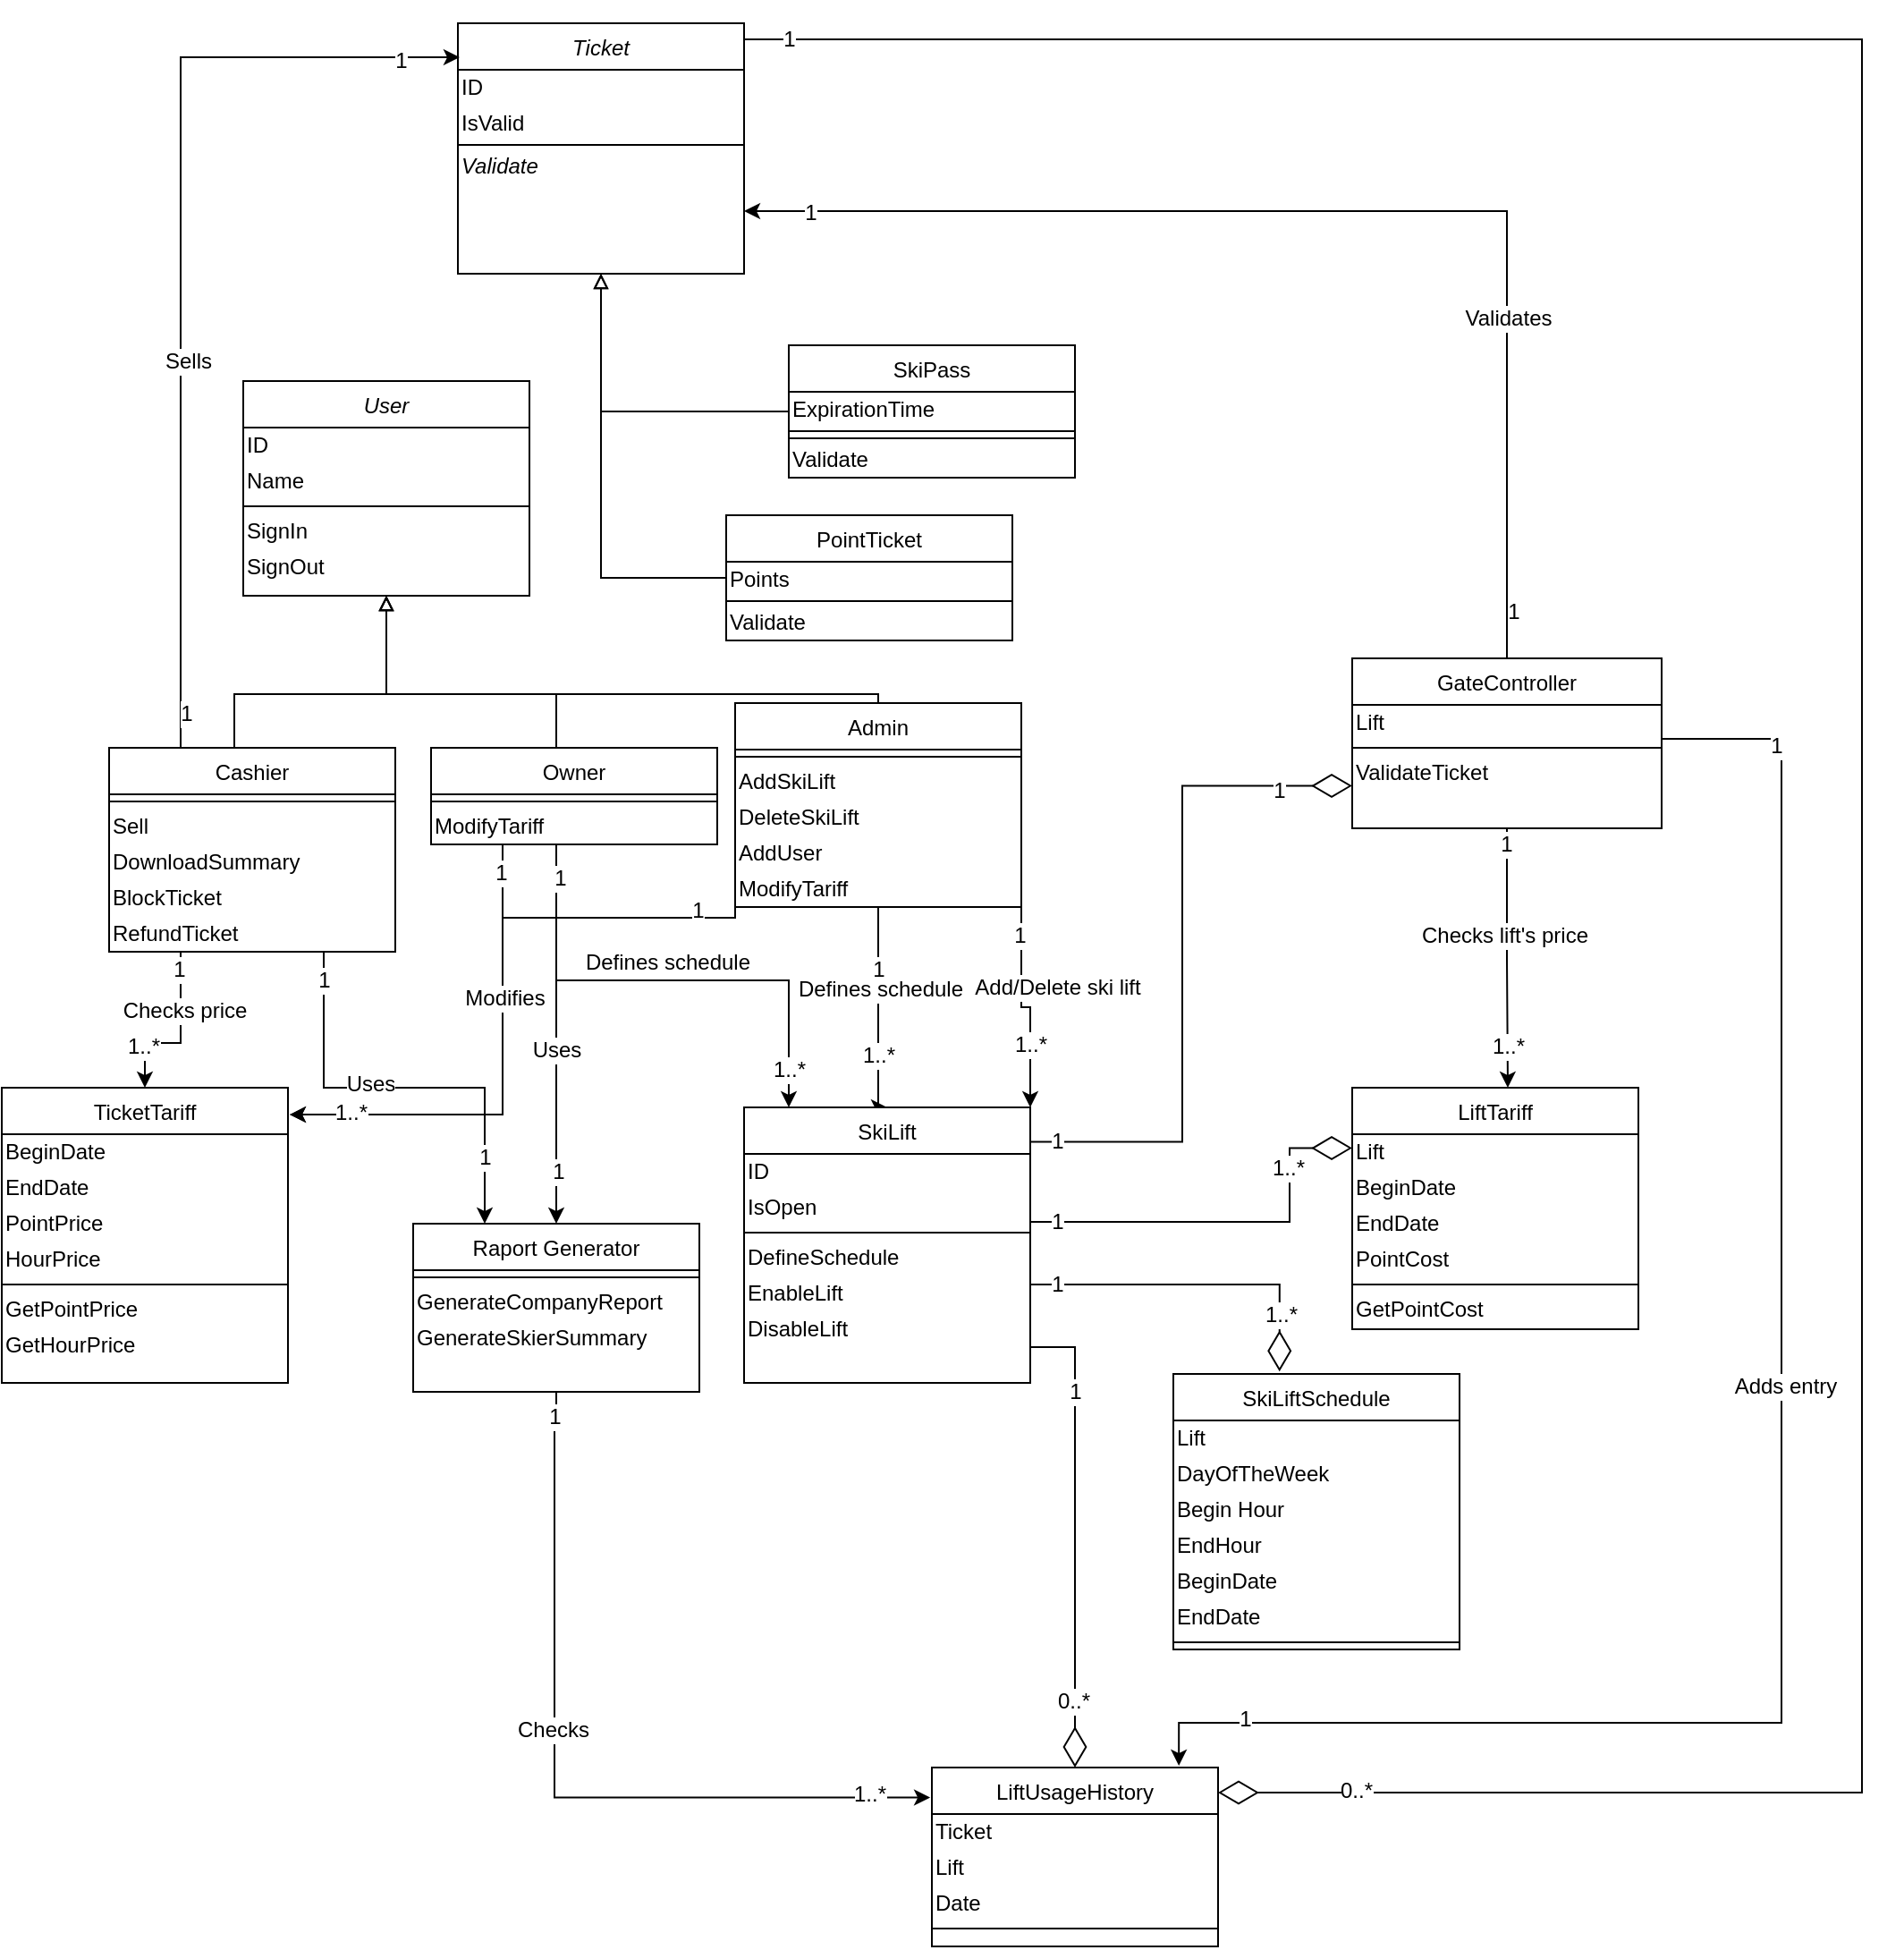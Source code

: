 <mxfile version="13.0.1" type="device"><diagram id="C5RBs43oDa-KdzZeNtuy" name="Page-1"><mxGraphModel dx="1730" dy="877" grid="1" gridSize="5" guides="1" tooltips="1" connect="1" arrows="1" fold="1" page="1" pageScale="1" pageWidth="1600" pageHeight="1200" math="0" shadow="0"><root><mxCell id="WIyWlLk6GJQsqaUBKTNV-0"/><mxCell id="WIyWlLk6GJQsqaUBKTNV-1" parent="WIyWlLk6GJQsqaUBKTNV-0"/><mxCell id="jYbBglgPCkEyPNZyDwEe-70" style="edgeStyle=orthogonalEdgeStyle;rounded=0;orthogonalLoop=1;jettySize=auto;html=1;endArrow=block;endFill=0;entryX=0.5;entryY=1;entryDx=0;entryDy=0;" parent="WIyWlLk6GJQsqaUBKTNV-1" source="jYbBglgPCkEyPNZyDwEe-11" target="jYbBglgPCkEyPNZyDwEe-9" edge="1"><mxGeometry relative="1" as="geometry"><mxPoint x="390" y="380" as="targetPoint"/><Array as="points"><mxPoint x="570" y="420"/><mxPoint x="295" y="420"/></Array></mxGeometry></mxCell><mxCell id="jYbBglgPCkEyPNZyDwEe-83" style="edgeStyle=orthogonalEdgeStyle;rounded=0;orthogonalLoop=1;jettySize=auto;html=1;exitX=0.5;exitY=1;exitDx=0;exitDy=0;endArrow=classic;endFill=1;entryX=0.5;entryY=0;entryDx=0;entryDy=0;" parent="WIyWlLk6GJQsqaUBKTNV-1" source="jYbBglgPCkEyPNZyDwEe-11" target="jYbBglgPCkEyPNZyDwEe-17" edge="1"><mxGeometry relative="1" as="geometry"><mxPoint x="570.111" y="550" as="targetPoint"/><Array as="points"><mxPoint x="570" y="570"/><mxPoint x="570" y="570"/></Array></mxGeometry></mxCell><mxCell id="jYbBglgPCkEyPNZyDwEe-90" value="Defines schedule" style="text;html=1;align=center;verticalAlign=middle;resizable=0;points=[];labelBackgroundColor=#ffffff;" parent="jYbBglgPCkEyPNZyDwEe-83" vertex="1" connectable="0"><mxGeometry x="-0.219" y="1" relative="1" as="geometry"><mxPoint as="offset"/></mxGeometry></mxCell><mxCell id="z7QwLuq35b2eJGtmOqpo-18" value="1..*" style="text;html=1;align=center;verticalAlign=middle;resizable=0;points=[];labelBackgroundColor=#ffffff;" parent="jYbBglgPCkEyPNZyDwEe-83" vertex="1" connectable="0"><mxGeometry x="0.416" relative="1" as="geometry"><mxPoint as="offset"/></mxGeometry></mxCell><mxCell id="z7QwLuq35b2eJGtmOqpo-45" value="1" style="text;html=1;align=center;verticalAlign=middle;resizable=0;points=[];labelBackgroundColor=#ffffff;" parent="jYbBglgPCkEyPNZyDwEe-83" vertex="1" connectable="0"><mxGeometry x="0.143" y="-32" relative="1" as="geometry"><mxPoint x="32" y="-32" as="offset"/></mxGeometry></mxCell><mxCell id="jYbBglgPCkEyPNZyDwEe-69" style="edgeStyle=orthogonalEdgeStyle;rounded=0;orthogonalLoop=1;jettySize=auto;html=1;entryX=0.5;entryY=1;entryDx=0;entryDy=0;endArrow=block;endFill=0;" parent="WIyWlLk6GJQsqaUBKTNV-1" source="jYbBglgPCkEyPNZyDwEe-13" target="jYbBglgPCkEyPNZyDwEe-9" edge="1"><mxGeometry relative="1" as="geometry"><Array as="points"><mxPoint x="210" y="420"/><mxPoint x="295" y="420"/></Array></mxGeometry></mxCell><mxCell id="jYbBglgPCkEyPNZyDwEe-68" style="edgeStyle=orthogonalEdgeStyle;rounded=0;orthogonalLoop=1;jettySize=auto;html=1;entryX=0.5;entryY=1;entryDx=0;entryDy=0;endArrow=block;endFill=0;" parent="WIyWlLk6GJQsqaUBKTNV-1" source="jYbBglgPCkEyPNZyDwEe-15" target="jYbBglgPCkEyPNZyDwEe-9" edge="1"><mxGeometry relative="1" as="geometry"><Array as="points"><mxPoint x="390" y="420"/><mxPoint x="295" y="420"/></Array></mxGeometry></mxCell><mxCell id="jYbBglgPCkEyPNZyDwEe-74" style="edgeStyle=orthogonalEdgeStyle;rounded=0;orthogonalLoop=1;jettySize=auto;html=1;entryX=0.5;entryY=0;entryDx=0;entryDy=0;endArrow=classic;endFill=1;" parent="WIyWlLk6GJQsqaUBKTNV-1" source="jYbBglgPCkEyPNZyDwEe-15" target="jYbBglgPCkEyPNZyDwEe-7" edge="1"><mxGeometry relative="1" as="geometry"><Array as="points"><mxPoint x="390" y="580"/><mxPoint x="390" y="580"/></Array></mxGeometry></mxCell><mxCell id="jYbBglgPCkEyPNZyDwEe-75" value="Uses" style="text;html=1;align=center;verticalAlign=middle;resizable=0;points=[];labelBackgroundColor=#ffffff;" parent="jYbBglgPCkEyPNZyDwEe-74" vertex="1" connectable="0"><mxGeometry x="-0.317" relative="1" as="geometry"><mxPoint y="42.4" as="offset"/></mxGeometry></mxCell><mxCell id="z7QwLuq35b2eJGtmOqpo-16" value="1" style="text;html=1;align=center;verticalAlign=middle;resizable=0;points=[];labelBackgroundColor=#ffffff;" parent="jYbBglgPCkEyPNZyDwEe-74" vertex="1" connectable="0"><mxGeometry x="0.724" y="1" relative="1" as="geometry"><mxPoint as="offset"/></mxGeometry></mxCell><mxCell id="jYbBglgPCkEyPNZyDwEe-80" style="edgeStyle=orthogonalEdgeStyle;rounded=0;orthogonalLoop=1;jettySize=auto;html=1;endArrow=classic;endFill=1;" parent="WIyWlLk6GJQsqaUBKTNV-1" source="jYbBglgPCkEyPNZyDwEe-15" target="jYbBglgPCkEyPNZyDwEe-17" edge="1"><mxGeometry relative="1" as="geometry"><Array as="points"><mxPoint x="390" y="580"/><mxPoint x="520" y="580"/></Array></mxGeometry></mxCell><mxCell id="jYbBglgPCkEyPNZyDwEe-81" value="Defines schedule" style="text;html=1;align=center;verticalAlign=middle;resizable=0;points=[];labelBackgroundColor=#ffffff;" parent="jYbBglgPCkEyPNZyDwEe-80" vertex="1" connectable="0"><mxGeometry x="0.461" y="2" relative="1" as="geometry"><mxPoint x="-65.14" y="-8.03" as="offset"/></mxGeometry></mxCell><mxCell id="z7QwLuq35b2eJGtmOqpo-15" value="1" style="text;html=1;align=center;verticalAlign=middle;resizable=0;points=[];labelBackgroundColor=#ffffff;" parent="jYbBglgPCkEyPNZyDwEe-80" vertex="1" connectable="0"><mxGeometry x="-0.862" y="2" relative="1" as="geometry"><mxPoint as="offset"/></mxGeometry></mxCell><mxCell id="z7QwLuq35b2eJGtmOqpo-17" value="1..*" style="text;html=1;align=center;verticalAlign=middle;resizable=0;points=[];labelBackgroundColor=#ffffff;" parent="jYbBglgPCkEyPNZyDwEe-80" vertex="1" connectable="0"><mxGeometry x="0.845" relative="1" as="geometry"><mxPoint as="offset"/></mxGeometry></mxCell><mxCell id="jYbBglgPCkEyPNZyDwEe-92" style="edgeStyle=orthogonalEdgeStyle;rounded=0;orthogonalLoop=1;jettySize=auto;html=1;exitX=1;exitY=1;exitDx=0;exitDy=0;entryX=1;entryY=0;entryDx=0;entryDy=0;endArrow=classic;endFill=1;" parent="WIyWlLk6GJQsqaUBKTNV-1" source="jYbBglgPCkEyPNZyDwEe-11" target="jYbBglgPCkEyPNZyDwEe-17" edge="1"><mxGeometry relative="1" as="geometry"/></mxCell><mxCell id="jYbBglgPCkEyPNZyDwEe-93" value="Add/Delete ski lift" style="text;html=1;align=center;verticalAlign=middle;resizable=0;points=[];labelBackgroundColor=#ffffff;" parent="jYbBglgPCkEyPNZyDwEe-92" vertex="1" connectable="0"><mxGeometry x="-0.318" y="-3" relative="1" as="geometry"><mxPoint x="23" y="4.86" as="offset"/></mxGeometry></mxCell><mxCell id="z7QwLuq35b2eJGtmOqpo-19" value="1..*" style="text;html=1;align=center;verticalAlign=middle;resizable=0;points=[];labelBackgroundColor=#ffffff;" parent="jYbBglgPCkEyPNZyDwEe-92" vertex="1" connectable="0"><mxGeometry x="0.4" relative="1" as="geometry"><mxPoint as="offset"/></mxGeometry></mxCell><mxCell id="z7QwLuq35b2eJGtmOqpo-46" value="1" style="text;html=1;align=center;verticalAlign=middle;resizable=0;points=[];labelBackgroundColor=#ffffff;" parent="jYbBglgPCkEyPNZyDwEe-92" vertex="1" connectable="0"><mxGeometry x="-0.735" y="-1" relative="1" as="geometry"><mxPoint as="offset"/></mxGeometry></mxCell><mxCell id="z7QwLuq35b2eJGtmOqpo-37" style="edgeStyle=orthogonalEdgeStyle;rounded=0;orthogonalLoop=1;jettySize=auto;html=1;exitX=0.5;exitY=1;exitDx=0;exitDy=0;entryX=-0.006;entryY=0.168;entryDx=0;entryDy=0;entryPerimeter=0;" parent="WIyWlLk6GJQsqaUBKTNV-1" source="jYbBglgPCkEyPNZyDwEe-7" target="z7QwLuq35b2eJGtmOqpo-26" edge="1"><mxGeometry relative="1" as="geometry"><mxPoint x="389" y="809" as="targetPoint"/><Array as="points"><mxPoint x="389" y="827"/></Array></mxGeometry></mxCell><mxCell id="z7QwLuq35b2eJGtmOqpo-38" value="1" style="text;html=1;align=center;verticalAlign=middle;resizable=0;points=[];labelBackgroundColor=#ffffff;" parent="z7QwLuq35b2eJGtmOqpo-37" vertex="1" connectable="0"><mxGeometry x="-0.789" y="1" relative="1" as="geometry"><mxPoint x="-0.86" y="-31.67" as="offset"/></mxGeometry></mxCell><mxCell id="z7QwLuq35b2eJGtmOqpo-39" value="1..*" style="text;html=1;align=center;verticalAlign=middle;resizable=0;points=[];labelBackgroundColor=#ffffff;" parent="z7QwLuq35b2eJGtmOqpo-37" vertex="1" connectable="0"><mxGeometry x="0.497" y="-1" relative="1" as="geometry"><mxPoint x="76.17" y="-2.82" as="offset"/></mxGeometry></mxCell><mxCell id="z7QwLuq35b2eJGtmOqpo-40" value="Checks" style="text;html=1;align=center;verticalAlign=middle;resizable=0;points=[];labelBackgroundColor=#ffffff;" parent="z7QwLuq35b2eJGtmOqpo-37" vertex="1" connectable="0"><mxGeometry x="-0.131" y="-1" relative="1" as="geometry"><mxPoint as="offset"/></mxGeometry></mxCell><mxCell id="PhKFy4bMk8W5h-X8-FNo-47" style="edgeStyle=orthogonalEdgeStyle;rounded=0;orthogonalLoop=1;jettySize=auto;html=1;entryX=0;entryY=0.25;entryDx=0;entryDy=0;endArrow=diamondThin;endFill=0;endSize=20;strokeWidth=1;jumpSize=6;" parent="WIyWlLk6GJQsqaUBKTNV-1" source="jYbBglgPCkEyPNZyDwEe-17" target="PhKFy4bMk8W5h-X8-FNo-13" edge="1"><mxGeometry relative="1" as="geometry"><Array as="points"><mxPoint x="800" y="715"/><mxPoint x="800" y="674"/></Array></mxGeometry></mxCell><mxCell id="z7QwLuq35b2eJGtmOqpo-4" value="1" style="text;html=1;align=center;verticalAlign=middle;resizable=0;points=[];labelBackgroundColor=#ffffff;" parent="PhKFy4bMk8W5h-X8-FNo-47" vertex="1" connectable="0"><mxGeometry x="-0.618" relative="1" as="geometry"><mxPoint x="-27" as="offset"/></mxGeometry></mxCell><mxCell id="z7QwLuq35b2eJGtmOqpo-5" value="1..*" style="text;html=1;align=center;verticalAlign=middle;resizable=0;points=[];labelBackgroundColor=#ffffff;" parent="PhKFy4bMk8W5h-X8-FNo-47" vertex="1" connectable="0"><mxGeometry x="0.711" y="-1" relative="1" as="geometry"><mxPoint x="-3.84" y="10.18" as="offset"/></mxGeometry></mxCell><mxCell id="jYbBglgPCkEyPNZyDwEe-9" value="User" style="swimlane;fontStyle=2;align=center;verticalAlign=top;childLayout=stackLayout;horizontal=1;startSize=26;horizontalStack=0;resizeParent=1;resizeLast=0;collapsible=1;marginBottom=0;rounded=0;shadow=0;strokeWidth=1;" parent="WIyWlLk6GJQsqaUBKTNV-1" vertex="1"><mxGeometry x="215" y="245" width="160" height="120" as="geometry"><mxRectangle x="215" y="245" width="160" height="26" as="alternateBounds"/></mxGeometry></mxCell><mxCell id="jYbBglgPCkEyPNZyDwEe-55" value="ID" style="text;html=1;align=left;verticalAlign=middle;resizable=0;points=[];autosize=1;" parent="jYbBglgPCkEyPNZyDwEe-9" vertex="1"><mxGeometry y="26" width="160" height="20" as="geometry"/></mxCell><mxCell id="jYbBglgPCkEyPNZyDwEe-56" value="&lt;div&gt;&lt;span&gt;Name&lt;/span&gt;&lt;/div&gt;" style="text;html=1;align=left;verticalAlign=middle;resizable=0;points=[];autosize=1;" parent="jYbBglgPCkEyPNZyDwEe-9" vertex="1"><mxGeometry y="46" width="160" height="20" as="geometry"/></mxCell><mxCell id="jYbBglgPCkEyPNZyDwEe-10" value="" style="line;html=1;strokeWidth=1;align=left;verticalAlign=middle;spacingTop=-1;spacingLeft=3;spacingRight=3;rotatable=0;labelPosition=right;points=[];portConstraint=eastwest;" parent="jYbBglgPCkEyPNZyDwEe-9" vertex="1"><mxGeometry y="66" width="160" height="8" as="geometry"/></mxCell><mxCell id="jYbBglgPCkEyPNZyDwEe-57" value="SignIn" style="text;html=1;align=left;verticalAlign=middle;resizable=0;points=[];autosize=1;" parent="jYbBglgPCkEyPNZyDwEe-9" vertex="1"><mxGeometry y="74" width="160" height="20" as="geometry"/></mxCell><mxCell id="jYbBglgPCkEyPNZyDwEe-58" value="SignOut" style="text;html=1;align=left;verticalAlign=middle;resizable=0;points=[];autosize=1;" parent="jYbBglgPCkEyPNZyDwEe-9" vertex="1"><mxGeometry y="94" width="160" height="20" as="geometry"/></mxCell><mxCell id="jYbBglgPCkEyPNZyDwEe-1" value="Ticket" style="swimlane;fontStyle=2;align=center;verticalAlign=top;childLayout=stackLayout;horizontal=1;startSize=26;horizontalStack=0;resizeParent=1;resizeLast=0;collapsible=1;marginBottom=0;rounded=0;shadow=0;strokeWidth=1;" parent="WIyWlLk6GJQsqaUBKTNV-1" vertex="1"><mxGeometry x="335" y="45" width="160" height="140" as="geometry"><mxRectangle x="230" y="140" width="160" height="26" as="alternateBounds"/></mxGeometry></mxCell><mxCell id="jYbBglgPCkEyPNZyDwEe-26" value="ID" style="text;html=1;align=left;verticalAlign=middle;resizable=0;points=[];autosize=1;" parent="jYbBglgPCkEyPNZyDwEe-1" vertex="1"><mxGeometry y="26" width="160" height="20" as="geometry"/></mxCell><mxCell id="jYbBglgPCkEyPNZyDwEe-27" value="IsValid" style="text;html=1;align=left;verticalAlign=middle;resizable=0;points=[];autosize=1;" parent="jYbBglgPCkEyPNZyDwEe-1" vertex="1"><mxGeometry y="46" width="160" height="20" as="geometry"/></mxCell><mxCell id="jYbBglgPCkEyPNZyDwEe-5" value="" style="line;html=1;strokeWidth=1;align=left;verticalAlign=middle;spacingTop=-1;spacingLeft=3;spacingRight=3;rotatable=0;labelPosition=right;points=[];portConstraint=eastwest;" parent="jYbBglgPCkEyPNZyDwEe-1" vertex="1"><mxGeometry y="66" width="160" height="4" as="geometry"/></mxCell><mxCell id="jYbBglgPCkEyPNZyDwEe-31" value="&lt;i&gt;Validate&lt;/i&gt;" style="text;html=1;align=left;verticalAlign=middle;resizable=0;points=[];autosize=1;" parent="jYbBglgPCkEyPNZyDwEe-1" vertex="1"><mxGeometry y="70" width="160" height="20" as="geometry"/></mxCell><mxCell id="jYbBglgPCkEyPNZyDwEe-15" value="Owner" style="swimlane;fontStyle=0;align=center;verticalAlign=top;childLayout=stackLayout;horizontal=1;startSize=26;horizontalStack=0;resizeParent=1;resizeLast=0;collapsible=1;marginBottom=0;rounded=0;shadow=0;strokeWidth=1;" parent="WIyWlLk6GJQsqaUBKTNV-1" vertex="1"><mxGeometry x="320" y="450" width="160" height="54" as="geometry"><mxRectangle x="230" y="140" width="160" height="26" as="alternateBounds"/></mxGeometry></mxCell><mxCell id="jYbBglgPCkEyPNZyDwEe-16" value="" style="line;html=1;strokeWidth=1;align=left;verticalAlign=middle;spacingTop=-1;spacingLeft=3;spacingRight=3;rotatable=0;labelPosition=right;points=[];portConstraint=eastwest;" parent="jYbBglgPCkEyPNZyDwEe-15" vertex="1"><mxGeometry y="26" width="160" height="8" as="geometry"/></mxCell><mxCell id="z7QwLuq35b2eJGtmOqpo-57" value="&lt;div&gt;ModifyTariff&lt;/div&gt;" style="text;html=1;strokeColor=none;fillColor=none;align=left;verticalAlign=middle;whiteSpace=wrap;rounded=0;labelBackgroundColor=#ffffff;" parent="jYbBglgPCkEyPNZyDwEe-15" vertex="1"><mxGeometry y="34" width="160" height="20" as="geometry"/></mxCell><mxCell id="PhKFy4bMk8W5h-X8-FNo-57" style="edgeStyle=orthogonalEdgeStyle;rounded=0;jumpSize=6;orthogonalLoop=1;jettySize=auto;html=1;entryX=0.5;entryY=0;entryDx=0;entryDy=0;endArrow=classic;endFill=1;endSize=6;strokeWidth=1;exitX=0.25;exitY=1;exitDx=0;exitDy=0;" parent="WIyWlLk6GJQsqaUBKTNV-1" source="z7QwLuq35b2eJGtmOqpo-52" target="PhKFy4bMk8W5h-X8-FNo-49" edge="1"><mxGeometry relative="1" as="geometry"><Array as="points"><mxPoint x="180" y="615"/><mxPoint x="160" y="615"/></Array></mxGeometry></mxCell><mxCell id="PhKFy4bMk8W5h-X8-FNo-58" value="Checks price" style="text;html=1;align=center;verticalAlign=middle;resizable=0;points=[];labelBackgroundColor=#ffffff;" parent="PhKFy4bMk8W5h-X8-FNo-57" vertex="1" connectable="0"><mxGeometry x="-0.327" y="2" relative="1" as="geometry"><mxPoint as="offset"/></mxGeometry></mxCell><mxCell id="z7QwLuq35b2eJGtmOqpo-13" value="1" style="text;html=1;align=center;verticalAlign=middle;resizable=0;points=[];labelBackgroundColor=#ffffff;" parent="PhKFy4bMk8W5h-X8-FNo-57" vertex="1" connectable="0"><mxGeometry x="-0.727" y="-3" relative="1" as="geometry"><mxPoint x="2" y="-3" as="offset"/></mxGeometry></mxCell><mxCell id="z7QwLuq35b2eJGtmOqpo-14" value="1..*" style="text;html=1;align=center;verticalAlign=middle;resizable=0;points=[];labelBackgroundColor=#ffffff;" parent="PhKFy4bMk8W5h-X8-FNo-57" vertex="1" connectable="0"><mxGeometry x="0.709" y="-1" relative="1" as="geometry"><mxPoint y="-9" as="offset"/></mxGeometry></mxCell><mxCell id="PhKFy4bMk8W5h-X8-FNo-23" style="edgeStyle=orthogonalEdgeStyle;rounded=0;orthogonalLoop=1;jettySize=auto;html=1;entryX=0.5;entryY=1;entryDx=0;entryDy=0;endArrow=block;endFill=0;" parent="WIyWlLk6GJQsqaUBKTNV-1" source="jYbBglgPCkEyPNZyDwEe-36" target="jYbBglgPCkEyPNZyDwEe-1" edge="1"><mxGeometry relative="1" as="geometry"><Array as="points"><mxPoint x="415" y="355"/></Array></mxGeometry></mxCell><mxCell id="jYbBglgPCkEyPNZyDwEe-36" value="PointTicket" style="swimlane;fontStyle=0;align=center;verticalAlign=top;childLayout=stackLayout;horizontal=1;startSize=26;horizontalStack=0;resizeParent=1;resizeLast=0;collapsible=1;marginBottom=0;rounded=0;shadow=0;strokeWidth=1;" parent="WIyWlLk6GJQsqaUBKTNV-1" vertex="1"><mxGeometry x="485" y="320" width="160" height="70" as="geometry"><mxRectangle x="230" y="140" width="160" height="26" as="alternateBounds"/></mxGeometry></mxCell><mxCell id="jYbBglgPCkEyPNZyDwEe-49" value="Points" style="text;html=1;align=left;verticalAlign=middle;resizable=0;points=[];autosize=1;" parent="jYbBglgPCkEyPNZyDwEe-36" vertex="1"><mxGeometry y="26" width="160" height="20" as="geometry"/></mxCell><mxCell id="jYbBglgPCkEyPNZyDwEe-40" value="" style="line;html=1;strokeWidth=1;align=left;verticalAlign=middle;spacingTop=-1;spacingLeft=3;spacingRight=3;rotatable=0;labelPosition=right;points=[];portConstraint=eastwest;" parent="jYbBglgPCkEyPNZyDwEe-36" vertex="1"><mxGeometry y="46" width="160" height="4" as="geometry"/></mxCell><mxCell id="jYbBglgPCkEyPNZyDwEe-50" value="Validate" style="text;html=1;align=left;verticalAlign=middle;resizable=0;points=[];autosize=1;" parent="jYbBglgPCkEyPNZyDwEe-36" vertex="1"><mxGeometry y="50" width="160" height="20" as="geometry"/></mxCell><mxCell id="PhKFy4bMk8W5h-X8-FNo-22" style="edgeStyle=orthogonalEdgeStyle;rounded=0;orthogonalLoop=1;jettySize=auto;html=1;entryX=0.5;entryY=1;entryDx=0;entryDy=0;endArrow=block;endFill=0;" parent="WIyWlLk6GJQsqaUBKTNV-1" source="jYbBglgPCkEyPNZyDwEe-43" target="jYbBglgPCkEyPNZyDwEe-1" edge="1"><mxGeometry relative="1" as="geometry"/></mxCell><mxCell id="jYbBglgPCkEyPNZyDwEe-43" value="SkiPass" style="swimlane;fontStyle=0;align=center;verticalAlign=top;childLayout=stackLayout;horizontal=1;startSize=26;horizontalStack=0;resizeParent=1;resizeLast=0;collapsible=1;marginBottom=0;rounded=0;shadow=0;strokeWidth=1;" parent="WIyWlLk6GJQsqaUBKTNV-1" vertex="1"><mxGeometry x="520" y="225" width="160" height="74" as="geometry"><mxRectangle x="230" y="140" width="160" height="26" as="alternateBounds"/></mxGeometry></mxCell><mxCell id="jYbBglgPCkEyPNZyDwEe-46" value="ExpirationTime" style="text;html=1;align=left;verticalAlign=middle;resizable=0;points=[];autosize=1;" parent="jYbBglgPCkEyPNZyDwEe-43" vertex="1"><mxGeometry y="26" width="160" height="20" as="geometry"/></mxCell><mxCell id="PhKFy4bMk8W5h-X8-FNo-3" value="" style="line;html=1;strokeWidth=1;align=left;verticalAlign=middle;spacingTop=-1;spacingLeft=3;spacingRight=3;rotatable=0;labelPosition=right;points=[];portConstraint=eastwest;" parent="jYbBglgPCkEyPNZyDwEe-43" vertex="1"><mxGeometry y="46" width="160" height="4" as="geometry"/></mxCell><mxCell id="jYbBglgPCkEyPNZyDwEe-47" value="" style="line;html=1;strokeWidth=1;align=left;verticalAlign=middle;spacingTop=-1;spacingLeft=3;spacingRight=3;rotatable=0;labelPosition=right;points=[];portConstraint=eastwest;" parent="jYbBglgPCkEyPNZyDwEe-43" vertex="1"><mxGeometry y="50" width="160" height="4" as="geometry"/></mxCell><mxCell id="jYbBglgPCkEyPNZyDwEe-48" value="Validate" style="text;html=1;align=left;verticalAlign=middle;resizable=0;points=[];autosize=1;" parent="jYbBglgPCkEyPNZyDwEe-43" vertex="1"><mxGeometry y="54" width="160" height="20" as="geometry"/></mxCell><mxCell id="PhKFy4bMk8W5h-X8-FNo-36" style="edgeStyle=orthogonalEdgeStyle;rounded=0;orthogonalLoop=1;jettySize=auto;html=1;entryX=1;entryY=0.75;entryDx=0;entryDy=0;endArrow=classic;endFill=1;" parent="WIyWlLk6GJQsqaUBKTNV-1" source="PhKFy4bMk8W5h-X8-FNo-24" target="jYbBglgPCkEyPNZyDwEe-1" edge="1"><mxGeometry relative="1" as="geometry"><Array as="points"><mxPoint x="921" y="150"/></Array></mxGeometry></mxCell><mxCell id="PhKFy4bMk8W5h-X8-FNo-39" value="Validates" style="text;html=1;align=center;verticalAlign=middle;resizable=0;points=[];labelBackgroundColor=#ffffff;" parent="PhKFy4bMk8W5h-X8-FNo-36" vertex="1" connectable="0"><mxGeometry x="-0.439" relative="1" as="geometry"><mxPoint as="offset"/></mxGeometry></mxCell><mxCell id="z7QwLuq35b2eJGtmOqpo-11" value="1" style="text;html=1;align=center;verticalAlign=middle;resizable=0;points=[];labelBackgroundColor=#ffffff;" parent="PhKFy4bMk8W5h-X8-FNo-36" vertex="1" connectable="0"><mxGeometry x="0.891" y="1" relative="1" as="geometry"><mxPoint as="offset"/></mxGeometry></mxCell><mxCell id="z7QwLuq35b2eJGtmOqpo-12" value="1" style="text;html=1;align=center;verticalAlign=middle;resizable=0;points=[];labelBackgroundColor=#ffffff;" parent="PhKFy4bMk8W5h-X8-FNo-36" vertex="1" connectable="0"><mxGeometry x="-0.923" y="-2" relative="1" as="geometry"><mxPoint x="1" as="offset"/></mxGeometry></mxCell><mxCell id="PhKFy4bMk8W5h-X8-FNo-42" style="edgeStyle=orthogonalEdgeStyle;rounded=0;orthogonalLoop=1;jettySize=auto;html=1;entryX=0;entryY=0.75;entryDx=0;entryDy=0;endArrow=diamondThin;endFill=0;strokeWidth=1;endSize=20;exitX=1;exitY=0.125;exitDx=0;exitDy=0;exitPerimeter=0;" parent="WIyWlLk6GJQsqaUBKTNV-1" source="jYbBglgPCkEyPNZyDwEe-17" target="PhKFy4bMk8W5h-X8-FNo-24" edge="1"><mxGeometry relative="1" as="geometry"><mxPoint x="695" y="665" as="sourcePoint"/></mxGeometry></mxCell><mxCell id="z7QwLuq35b2eJGtmOqpo-6" value="1" style="text;html=1;align=center;verticalAlign=middle;resizable=0;points=[];labelBackgroundColor=#ffffff;" parent="PhKFy4bMk8W5h-X8-FNo-42" vertex="1" connectable="0"><mxGeometry x="-0.931" y="2" relative="1" as="geometry"><mxPoint x="2" y="1.74" as="offset"/></mxGeometry></mxCell><mxCell id="z7QwLuq35b2eJGtmOqpo-7" value="1" style="text;html=1;align=center;verticalAlign=middle;resizable=0;points=[];labelBackgroundColor=#ffffff;" parent="PhKFy4bMk8W5h-X8-FNo-42" vertex="1" connectable="0"><mxGeometry x="0.781" y="-2" relative="1" as="geometry"><mxPoint as="offset"/></mxGeometry></mxCell><mxCell id="PhKFy4bMk8W5h-X8-FNo-46" style="edgeStyle=orthogonalEdgeStyle;rounded=0;orthogonalLoop=1;jettySize=auto;html=1;endArrow=classic;endFill=1;endSize=6;strokeWidth=1;exitX=0.5;exitY=1;exitDx=0;exitDy=0;" parent="WIyWlLk6GJQsqaUBKTNV-1" source="PhKFy4bMk8W5h-X8-FNo-24" edge="1"><mxGeometry relative="1" as="geometry"><mxPoint x="922" y="640" as="targetPoint"/><Array as="points"><mxPoint x="922" y="568"/><mxPoint x="922" y="600"/></Array></mxGeometry></mxCell><mxCell id="PhKFy4bMk8W5h-X8-FNo-48" value="Checks lift's price" style="text;html=1;align=center;verticalAlign=middle;resizable=0;points=[];labelBackgroundColor=#ffffff;" parent="PhKFy4bMk8W5h-X8-FNo-46" vertex="1" connectable="0"><mxGeometry x="-0.176" y="-2" relative="1" as="geometry"><mxPoint as="offset"/></mxGeometry></mxCell><mxCell id="z7QwLuq35b2eJGtmOqpo-8" value="1" style="text;html=1;align=center;verticalAlign=middle;resizable=0;points=[];labelBackgroundColor=#ffffff;" parent="PhKFy4bMk8W5h-X8-FNo-46" vertex="1" connectable="0"><mxGeometry x="-0.882" y="-1" relative="1" as="geometry"><mxPoint as="offset"/></mxGeometry></mxCell><mxCell id="z7QwLuq35b2eJGtmOqpo-9" value="1..*" style="text;html=1;align=center;verticalAlign=middle;resizable=0;points=[];labelBackgroundColor=#ffffff;" parent="PhKFy4bMk8W5h-X8-FNo-46" vertex="1" connectable="0"><mxGeometry x="0.681" relative="1" as="geometry"><mxPoint as="offset"/></mxGeometry></mxCell><mxCell id="PhKFy4bMk8W5h-X8-FNo-49" value="TicketTariff" style="swimlane;fontStyle=0;align=center;verticalAlign=top;childLayout=stackLayout;horizontal=1;startSize=26;horizontalStack=0;resizeParent=1;resizeLast=0;collapsible=1;marginBottom=0;rounded=0;shadow=0;strokeWidth=1;" parent="WIyWlLk6GJQsqaUBKTNV-1" vertex="1"><mxGeometry x="80" y="640" width="160" height="165" as="geometry"><mxRectangle x="230" y="140" width="160" height="26" as="alternateBounds"/></mxGeometry></mxCell><mxCell id="PhKFy4bMk8W5h-X8-FNo-51" value="&lt;div align=&quot;left&quot;&gt;BeginDate&lt;/div&gt;" style="text;html=1;align=left;verticalAlign=middle;resizable=0;points=[];autosize=1;" parent="PhKFy4bMk8W5h-X8-FNo-49" vertex="1"><mxGeometry y="26" width="160" height="20" as="geometry"/></mxCell><mxCell id="PhKFy4bMk8W5h-X8-FNo-52" value="EndDate" style="text;html=1;align=left;verticalAlign=middle;resizable=0;points=[];autosize=1;" parent="PhKFy4bMk8W5h-X8-FNo-49" vertex="1"><mxGeometry y="46" width="160" height="20" as="geometry"/></mxCell><mxCell id="PhKFy4bMk8W5h-X8-FNo-53" value="PointPrice" style="text;html=1;align=left;verticalAlign=middle;resizable=0;points=[];autosize=1;" parent="PhKFy4bMk8W5h-X8-FNo-49" vertex="1"><mxGeometry y="66" width="160" height="20" as="geometry"/></mxCell><mxCell id="PhKFy4bMk8W5h-X8-FNo-56" value="HourPrice" style="text;html=1;align=left;verticalAlign=middle;resizable=0;points=[];autosize=1;" parent="PhKFy4bMk8W5h-X8-FNo-49" vertex="1"><mxGeometry y="86" width="160" height="20" as="geometry"/></mxCell><mxCell id="PhKFy4bMk8W5h-X8-FNo-54" value="" style="line;html=1;strokeWidth=1;align=left;verticalAlign=middle;spacingTop=-1;spacingLeft=3;spacingRight=3;rotatable=0;labelPosition=right;points=[];portConstraint=eastwest;" parent="PhKFy4bMk8W5h-X8-FNo-49" vertex="1"><mxGeometry y="106" width="160" height="8" as="geometry"/></mxCell><mxCell id="PhKFy4bMk8W5h-X8-FNo-55" value="GetPointPrice" style="text;html=1;align=left;verticalAlign=middle;resizable=0;points=[];autosize=1;" parent="PhKFy4bMk8W5h-X8-FNo-49" vertex="1"><mxGeometry y="114" width="160" height="20" as="geometry"/></mxCell><mxCell id="PhKFy4bMk8W5h-X8-FNo-59" value="GetHourPrice" style="text;html=1;align=left;verticalAlign=middle;resizable=0;points=[];autosize=1;" parent="PhKFy4bMk8W5h-X8-FNo-49" vertex="1"><mxGeometry y="134" width="160" height="20" as="geometry"/></mxCell><mxCell id="z7QwLuq35b2eJGtmOqpo-41" style="edgeStyle=orthogonalEdgeStyle;rounded=0;orthogonalLoop=1;jettySize=auto;html=1;entryX=0.863;entryY=-0.01;entryDx=0;entryDy=0;entryPerimeter=0;" parent="WIyWlLk6GJQsqaUBKTNV-1" source="PhKFy4bMk8W5h-X8-FNo-24" target="z7QwLuq35b2eJGtmOqpo-26" edge="1"><mxGeometry relative="1" as="geometry"><Array as="points"><mxPoint x="1075" y="445"/><mxPoint x="1075" y="995"/><mxPoint x="738" y="995"/></Array></mxGeometry></mxCell><mxCell id="z7QwLuq35b2eJGtmOqpo-42" value="Adds entry" style="text;html=1;align=center;verticalAlign=middle;resizable=0;points=[];labelBackgroundColor=#ffffff;" parent="z7QwLuq35b2eJGtmOqpo-41" vertex="1" connectable="0"><mxGeometry x="-0.124" y="2" relative="1" as="geometry"><mxPoint as="offset"/></mxGeometry></mxCell><mxCell id="z7QwLuq35b2eJGtmOqpo-43" value="1" style="text;html=1;align=center;verticalAlign=middle;resizable=0;points=[];labelBackgroundColor=#ffffff;" parent="z7QwLuq35b2eJGtmOqpo-41" vertex="1" connectable="0"><mxGeometry x="-0.856" y="-3" relative="1" as="geometry"><mxPoint as="offset"/></mxGeometry></mxCell><mxCell id="z7QwLuq35b2eJGtmOqpo-44" value="1" style="text;html=1;align=center;verticalAlign=middle;resizable=0;points=[];labelBackgroundColor=#ffffff;" parent="z7QwLuq35b2eJGtmOqpo-41" vertex="1" connectable="0"><mxGeometry x="0.875" y="-2" relative="1" as="geometry"><mxPoint as="offset"/></mxGeometry></mxCell><mxCell id="PhKFy4bMk8W5h-X8-FNo-24" value="GateController" style="swimlane;fontStyle=0;align=center;verticalAlign=top;childLayout=stackLayout;horizontal=1;startSize=26;horizontalStack=0;resizeParent=1;resizeLast=0;collapsible=1;marginBottom=0;rounded=0;shadow=0;strokeWidth=1;" parent="WIyWlLk6GJQsqaUBKTNV-1" vertex="1"><mxGeometry x="835" y="400" width="173" height="95" as="geometry"><mxRectangle x="230" y="140" width="160" height="26" as="alternateBounds"/></mxGeometry></mxCell><mxCell id="PhKFy4bMk8W5h-X8-FNo-40" value="Lift" style="text;html=1;align=left;verticalAlign=middle;resizable=0;points=[];autosize=1;" parent="PhKFy4bMk8W5h-X8-FNo-24" vertex="1"><mxGeometry y="26" width="173" height="20" as="geometry"/></mxCell><mxCell id="PhKFy4bMk8W5h-X8-FNo-29" value="" style="line;html=1;strokeWidth=1;align=left;verticalAlign=middle;spacingTop=-1;spacingLeft=3;spacingRight=3;rotatable=0;labelPosition=right;points=[];portConstraint=eastwest;" parent="PhKFy4bMk8W5h-X8-FNo-24" vertex="1"><mxGeometry y="46" width="173" height="8" as="geometry"/></mxCell><mxCell id="PhKFy4bMk8W5h-X8-FNo-31" value="ValidateTicket" style="text;html=1;align=left;verticalAlign=middle;resizable=0;points=[];autosize=1;" parent="PhKFy4bMk8W5h-X8-FNo-24" vertex="1"><mxGeometry y="54" width="173" height="20" as="geometry"/></mxCell><mxCell id="PhKFy4bMk8W5h-X8-FNo-13" value="LiftTariff" style="swimlane;fontStyle=0;align=center;verticalAlign=top;childLayout=stackLayout;horizontal=1;startSize=26;horizontalStack=0;resizeParent=1;resizeLast=0;collapsible=1;marginBottom=0;rounded=0;shadow=0;strokeWidth=1;" parent="WIyWlLk6GJQsqaUBKTNV-1" vertex="1"><mxGeometry x="835" y="640" width="160" height="135" as="geometry"><mxRectangle x="230" y="140" width="160" height="26" as="alternateBounds"/></mxGeometry></mxCell><mxCell id="PhKFy4bMk8W5h-X8-FNo-15" value="Lift" style="text;html=1;align=left;verticalAlign=middle;resizable=0;points=[];autosize=1;" parent="PhKFy4bMk8W5h-X8-FNo-13" vertex="1"><mxGeometry y="26" width="160" height="20" as="geometry"/></mxCell><mxCell id="PhKFy4bMk8W5h-X8-FNo-17" value="&lt;div align=&quot;left&quot;&gt;BeginDate&lt;/div&gt;" style="text;html=1;align=left;verticalAlign=middle;resizable=0;points=[];autosize=1;" parent="PhKFy4bMk8W5h-X8-FNo-13" vertex="1"><mxGeometry y="46" width="160" height="20" as="geometry"/></mxCell><mxCell id="PhKFy4bMk8W5h-X8-FNo-18" value="EndDate" style="text;html=1;align=left;verticalAlign=middle;resizable=0;points=[];autosize=1;" parent="PhKFy4bMk8W5h-X8-FNo-13" vertex="1"><mxGeometry y="66" width="160" height="20" as="geometry"/></mxCell><mxCell id="PhKFy4bMk8W5h-X8-FNo-16" value="PointCost" style="text;html=1;align=left;verticalAlign=middle;resizable=0;points=[];autosize=1;" parent="PhKFy4bMk8W5h-X8-FNo-13" vertex="1"><mxGeometry y="86" width="160" height="20" as="geometry"/></mxCell><mxCell id="PhKFy4bMk8W5h-X8-FNo-14" value="" style="line;html=1;strokeWidth=1;align=left;verticalAlign=middle;spacingTop=-1;spacingLeft=3;spacingRight=3;rotatable=0;labelPosition=right;points=[];portConstraint=eastwest;" parent="PhKFy4bMk8W5h-X8-FNo-13" vertex="1"><mxGeometry y="106" width="160" height="8" as="geometry"/></mxCell><mxCell id="PhKFy4bMk8W5h-X8-FNo-20" value="GetPointCost" style="text;html=1;align=left;verticalAlign=middle;resizable=0;points=[];autosize=1;" parent="PhKFy4bMk8W5h-X8-FNo-13" vertex="1"><mxGeometry y="114" width="160" height="20" as="geometry"/></mxCell><mxCell id="z7QwLuq35b2eJGtmOqpo-47" style="edgeStyle=orthogonalEdgeStyle;rounded=0;orthogonalLoop=1;jettySize=auto;html=1;entryX=0.006;entryY=0.136;entryDx=0;entryDy=0;entryPerimeter=0;" parent="WIyWlLk6GJQsqaUBKTNV-1" source="jYbBglgPCkEyPNZyDwEe-13" target="jYbBglgPCkEyPNZyDwEe-1" edge="1"><mxGeometry relative="1" as="geometry"><Array as="points"><mxPoint x="180" y="64"/></Array></mxGeometry></mxCell><mxCell id="z7QwLuq35b2eJGtmOqpo-48" value="Sells" style="text;html=1;align=center;verticalAlign=middle;resizable=0;points=[];labelBackgroundColor=#ffffff;" parent="z7QwLuq35b2eJGtmOqpo-47" vertex="1" connectable="0"><mxGeometry x="-0.203" y="-4" relative="1" as="geometry"><mxPoint as="offset"/></mxGeometry></mxCell><mxCell id="z7QwLuq35b2eJGtmOqpo-49" value="1" style="text;html=1;align=center;verticalAlign=middle;resizable=0;points=[];labelBackgroundColor=#ffffff;" parent="z7QwLuq35b2eJGtmOqpo-47" vertex="1" connectable="0"><mxGeometry x="-0.93" y="-3" relative="1" as="geometry"><mxPoint as="offset"/></mxGeometry></mxCell><mxCell id="z7QwLuq35b2eJGtmOqpo-50" value="1" style="text;html=1;align=center;verticalAlign=middle;resizable=0;points=[];labelBackgroundColor=#ffffff;" parent="z7QwLuq35b2eJGtmOqpo-47" vertex="1" connectable="0"><mxGeometry x="0.878" y="-2" relative="1" as="geometry"><mxPoint as="offset"/></mxGeometry></mxCell><mxCell id="jYbBglgPCkEyPNZyDwEe-13" value="Cashier" style="swimlane;fontStyle=0;align=center;verticalAlign=top;childLayout=stackLayout;horizontal=1;startSize=26;horizontalStack=0;resizeParent=1;resizeLast=0;collapsible=1;marginBottom=0;rounded=0;shadow=0;strokeWidth=1;" parent="WIyWlLk6GJQsqaUBKTNV-1" vertex="1"><mxGeometry x="140" y="450" width="160" height="114" as="geometry"><mxRectangle x="230" y="140" width="160" height="26" as="alternateBounds"/></mxGeometry></mxCell><mxCell id="jYbBglgPCkEyPNZyDwEe-14" value="" style="line;html=1;strokeWidth=1;align=left;verticalAlign=middle;spacingTop=-1;spacingLeft=3;spacingRight=3;rotatable=0;labelPosition=right;points=[];portConstraint=eastwest;" parent="jYbBglgPCkEyPNZyDwEe-13" vertex="1"><mxGeometry y="26" width="160" height="8" as="geometry"/></mxCell><mxCell id="jYbBglgPCkEyPNZyDwEe-59" value="Sell" style="text;html=1;align=left;verticalAlign=middle;resizable=0;points=[];autosize=1;" parent="jYbBglgPCkEyPNZyDwEe-13" vertex="1"><mxGeometry y="34" width="160" height="20" as="geometry"/></mxCell><mxCell id="jYbBglgPCkEyPNZyDwEe-60" value="DownloadSummary" style="text;html=1;align=left;verticalAlign=middle;resizable=0;points=[];autosize=1;" parent="jYbBglgPCkEyPNZyDwEe-13" vertex="1"><mxGeometry y="54" width="160" height="20" as="geometry"/></mxCell><mxCell id="z7QwLuq35b2eJGtmOqpo-51" value="BlockTicket" style="text;html=1;strokeColor=none;fillColor=none;align=left;verticalAlign=middle;whiteSpace=wrap;rounded=0;labelBackgroundColor=#ffffff;" parent="jYbBglgPCkEyPNZyDwEe-13" vertex="1"><mxGeometry y="74" width="160" height="20" as="geometry"/></mxCell><mxCell id="z7QwLuq35b2eJGtmOqpo-52" value="RefundTicket" style="text;html=1;strokeColor=none;fillColor=none;align=left;verticalAlign=middle;whiteSpace=wrap;rounded=0;labelBackgroundColor=#ffffff;" parent="jYbBglgPCkEyPNZyDwEe-13" vertex="1"><mxGeometry y="94" width="160" height="20" as="geometry"/></mxCell><mxCell id="z7QwLuq35b2eJGtmOqpo-21" style="edgeStyle=orthogonalEdgeStyle;rounded=0;orthogonalLoop=1;jettySize=auto;html=1;entryX=0.25;entryY=0;entryDx=0;entryDy=0;exitX=0.75;exitY=1;exitDx=0;exitDy=0;" parent="WIyWlLk6GJQsqaUBKTNV-1" source="jYbBglgPCkEyPNZyDwEe-13" target="jYbBglgPCkEyPNZyDwEe-7" edge="1"><mxGeometry relative="1" as="geometry"/></mxCell><mxCell id="z7QwLuq35b2eJGtmOqpo-22" value="Uses" style="text;html=1;align=center;verticalAlign=middle;resizable=0;points=[];labelBackgroundColor=#ffffff;" parent="z7QwLuq35b2eJGtmOqpo-21" vertex="1" connectable="0"><mxGeometry x="-0.163" y="2" relative="1" as="geometry"><mxPoint as="offset"/></mxGeometry></mxCell><mxCell id="z7QwLuq35b2eJGtmOqpo-23" value="1" style="text;html=1;align=center;verticalAlign=middle;resizable=0;points=[];labelBackgroundColor=#ffffff;" parent="z7QwLuq35b2eJGtmOqpo-21" vertex="1" connectable="0"><mxGeometry x="-0.87" relative="1" as="geometry"><mxPoint as="offset"/></mxGeometry></mxCell><mxCell id="z7QwLuq35b2eJGtmOqpo-24" value="1" style="text;html=1;align=center;verticalAlign=middle;resizable=0;points=[];labelBackgroundColor=#ffffff;" parent="z7QwLuq35b2eJGtmOqpo-21" vertex="1" connectable="0"><mxGeometry x="0.695" relative="1" as="geometry"><mxPoint as="offset"/></mxGeometry></mxCell><mxCell id="jYbBglgPCkEyPNZyDwEe-11" value="Admin" style="swimlane;fontStyle=0;align=center;verticalAlign=top;childLayout=stackLayout;horizontal=1;startSize=26;horizontalStack=0;resizeParent=1;resizeLast=0;collapsible=1;marginBottom=0;rounded=0;shadow=0;strokeWidth=1;" parent="WIyWlLk6GJQsqaUBKTNV-1" vertex="1"><mxGeometry x="490" y="425" width="160" height="114" as="geometry"><mxRectangle x="230" y="140" width="160" height="26" as="alternateBounds"/></mxGeometry></mxCell><mxCell id="jYbBglgPCkEyPNZyDwEe-12" value="" style="line;html=1;strokeWidth=1;align=left;verticalAlign=middle;spacingTop=-1;spacingLeft=3;spacingRight=3;rotatable=0;labelPosition=right;points=[];portConstraint=eastwest;" parent="jYbBglgPCkEyPNZyDwEe-11" vertex="1"><mxGeometry y="26" width="160" height="8" as="geometry"/></mxCell><mxCell id="jYbBglgPCkEyPNZyDwEe-61" value="AddSkiLift" style="text;html=1;align=left;verticalAlign=middle;resizable=0;points=[];autosize=1;" parent="jYbBglgPCkEyPNZyDwEe-11" vertex="1"><mxGeometry y="34" width="160" height="20" as="geometry"/></mxCell><mxCell id="jYbBglgPCkEyPNZyDwEe-62" value="DeleteSkiLift" style="text;html=1;align=left;verticalAlign=middle;resizable=0;points=[];autosize=1;" parent="jYbBglgPCkEyPNZyDwEe-11" vertex="1"><mxGeometry y="54" width="160" height="20" as="geometry"/></mxCell><mxCell id="z7QwLuq35b2eJGtmOqpo-53" value="AddUser" style="text;html=1;strokeColor=none;fillColor=none;align=left;verticalAlign=middle;whiteSpace=wrap;rounded=0;labelBackgroundColor=#ffffff;" parent="jYbBglgPCkEyPNZyDwEe-11" vertex="1"><mxGeometry y="74" width="160" height="20" as="geometry"/></mxCell><mxCell id="z7QwLuq35b2eJGtmOqpo-54" value="ModifyTariff" style="text;html=1;strokeColor=none;fillColor=none;align=left;verticalAlign=middle;whiteSpace=wrap;rounded=0;labelBackgroundColor=#ffffff;" parent="jYbBglgPCkEyPNZyDwEe-11" vertex="1"><mxGeometry y="94" width="160" height="20" as="geometry"/></mxCell><mxCell id="jYbBglgPCkEyPNZyDwEe-7" value="Raport Generator" style="swimlane;fontStyle=0;align=center;verticalAlign=top;childLayout=stackLayout;horizontal=1;startSize=26;horizontalStack=0;resizeParent=1;resizeLast=0;collapsible=1;marginBottom=0;rounded=0;shadow=0;strokeWidth=1;" parent="WIyWlLk6GJQsqaUBKTNV-1" vertex="1"><mxGeometry x="310" y="716" width="160" height="94" as="geometry"><mxRectangle x="230" y="140" width="160" height="26" as="alternateBounds"/></mxGeometry></mxCell><mxCell id="jYbBglgPCkEyPNZyDwEe-8" value="" style="line;html=1;strokeWidth=1;align=left;verticalAlign=middle;spacingTop=-1;spacingLeft=3;spacingRight=3;rotatable=0;labelPosition=right;points=[];portConstraint=eastwest;" parent="jYbBglgPCkEyPNZyDwEe-7" vertex="1"><mxGeometry y="26" width="160" height="8" as="geometry"/></mxCell><mxCell id="jYbBglgPCkEyPNZyDwEe-71" value="GenerateCompanyReport" style="text;html=1;align=left;verticalAlign=middle;resizable=0;points=[];autosize=1;" parent="jYbBglgPCkEyPNZyDwEe-7" vertex="1"><mxGeometry y="34" width="160" height="20" as="geometry"/></mxCell><mxCell id="PhKFy4bMk8W5h-X8-FNo-0" value="&lt;div align=&quot;left&quot;&gt;GenerateSkierSummary&lt;/div&gt;" style="text;html=1;align=left;verticalAlign=middle;resizable=0;points=[];autosize=1;" parent="jYbBglgPCkEyPNZyDwEe-7" vertex="1"><mxGeometry y="54" width="160" height="20" as="geometry"/></mxCell><mxCell id="z7QwLuq35b2eJGtmOqpo-58" style="edgeStyle=orthogonalEdgeStyle;rounded=0;orthogonalLoop=1;jettySize=auto;html=1;exitX=0.25;exitY=1;exitDx=0;exitDy=0;entryX=1.006;entryY=0.091;entryDx=0;entryDy=0;entryPerimeter=0;" parent="WIyWlLk6GJQsqaUBKTNV-1" source="z7QwLuq35b2eJGtmOqpo-57" target="PhKFy4bMk8W5h-X8-FNo-49" edge="1"><mxGeometry relative="1" as="geometry"/></mxCell><mxCell id="z7QwLuq35b2eJGtmOqpo-61" value="1" style="text;html=1;align=center;verticalAlign=middle;resizable=0;points=[];labelBackgroundColor=#ffffff;" parent="z7QwLuq35b2eJGtmOqpo-58" vertex="1" connectable="0"><mxGeometry x="-0.881" y="-1" relative="1" as="geometry"><mxPoint as="offset"/></mxGeometry></mxCell><mxCell id="z7QwLuq35b2eJGtmOqpo-59" style="edgeStyle=orthogonalEdgeStyle;rounded=0;orthogonalLoop=1;jettySize=auto;html=1;exitX=0;exitY=0.25;exitDx=0;exitDy=0;entryX=1.006;entryY=0.091;entryDx=0;entryDy=0;entryPerimeter=0;" parent="WIyWlLk6GJQsqaUBKTNV-1" source="z7QwLuq35b2eJGtmOqpo-54" target="PhKFy4bMk8W5h-X8-FNo-49" edge="1"><mxGeometry relative="1" as="geometry"><Array as="points"><mxPoint x="490" y="545"/><mxPoint x="360" y="545"/><mxPoint x="360" y="655"/></Array></mxGeometry></mxCell><mxCell id="z7QwLuq35b2eJGtmOqpo-60" value="Modifies" style="text;html=1;align=center;verticalAlign=middle;resizable=0;points=[];labelBackgroundColor=#ffffff;" parent="z7QwLuq35b2eJGtmOqpo-59" vertex="1" connectable="0"><mxGeometry x="0.032" y="1" relative="1" as="geometry"><mxPoint as="offset"/></mxGeometry></mxCell><mxCell id="z7QwLuq35b2eJGtmOqpo-62" value="1" style="text;html=1;align=center;verticalAlign=middle;resizable=0;points=[];labelBackgroundColor=#ffffff;" parent="z7QwLuq35b2eJGtmOqpo-59" vertex="1" connectable="0"><mxGeometry x="-0.779" y="-4" relative="1" as="geometry"><mxPoint as="offset"/></mxGeometry></mxCell><mxCell id="z7QwLuq35b2eJGtmOqpo-63" value="1..*" style="text;html=1;align=center;verticalAlign=middle;resizable=0;points=[];labelBackgroundColor=#ffffff;" parent="z7QwLuq35b2eJGtmOqpo-59" vertex="1" connectable="0"><mxGeometry x="0.821" y="-1" relative="1" as="geometry"><mxPoint as="offset"/></mxGeometry></mxCell><mxCell id="ppjxEqiK0ECZKEttZSb7-0" style="edgeStyle=orthogonalEdgeStyle;rounded=0;orthogonalLoop=1;jettySize=auto;html=1;endArrow=diamondThin;endFill=0;endSize=20;strokeWidth=1;jumpSize=6;entryX=0.5;entryY=0;entryDx=0;entryDy=0;exitX=1;exitY=1;exitDx=0;exitDy=0;" parent="WIyWlLk6GJQsqaUBKTNV-1" source="z7QwLuq35b2eJGtmOqpo-56" target="z7QwLuq35b2eJGtmOqpo-26" edge="1"><mxGeometry relative="1" as="geometry"><Array as="points"><mxPoint x="680" y="785"/></Array><mxPoint x="665" y="720" as="sourcePoint"/><mxPoint x="690" y="990" as="targetPoint"/></mxGeometry></mxCell><mxCell id="ppjxEqiK0ECZKEttZSb7-1" value="1" style="text;html=1;align=center;verticalAlign=middle;resizable=0;points=[];labelBackgroundColor=#ffffff;" parent="ppjxEqiK0ECZKEttZSb7-0" vertex="1" connectable="0"><mxGeometry x="-0.618" relative="1" as="geometry"><mxPoint as="offset"/></mxGeometry></mxCell><mxCell id="ppjxEqiK0ECZKEttZSb7-2" value="&lt;div&gt;0..*&lt;/div&gt;" style="text;html=1;align=center;verticalAlign=middle;resizable=0;points=[];labelBackgroundColor=#ffffff;" parent="ppjxEqiK0ECZKEttZSb7-0" vertex="1" connectable="0"><mxGeometry x="0.711" y="-1" relative="1" as="geometry"><mxPoint as="offset"/></mxGeometry></mxCell><mxCell id="ppjxEqiK0ECZKEttZSb7-4" style="edgeStyle=orthogonalEdgeStyle;rounded=0;orthogonalLoop=1;jettySize=auto;html=1;entryX=1;entryY=0.14;entryDx=0;entryDy=0;endArrow=diamondThin;endFill=0;endSize=20;strokeWidth=1;jumpSize=6;entryPerimeter=0;exitX=1;exitY=0.064;exitDx=0;exitDy=0;exitPerimeter=0;" parent="WIyWlLk6GJQsqaUBKTNV-1" source="jYbBglgPCkEyPNZyDwEe-1" target="z7QwLuq35b2eJGtmOqpo-26" edge="1"><mxGeometry relative="1" as="geometry"><Array as="points"><mxPoint x="1120" y="54"/><mxPoint x="1120" y="1034"/></Array><mxPoint x="1070" y="855" as="sourcePoint"/><mxPoint x="1095" y="1015" as="targetPoint"/></mxGeometry></mxCell><mxCell id="ppjxEqiK0ECZKEttZSb7-5" value="&lt;div&gt;1&lt;/div&gt;" style="text;html=1;align=center;verticalAlign=middle;resizable=0;points=[];labelBackgroundColor=#ffffff;" parent="ppjxEqiK0ECZKEttZSb7-4" vertex="1" connectable="0"><mxGeometry x="-0.618" relative="1" as="geometry"><mxPoint x="-350.29" as="offset"/></mxGeometry></mxCell><mxCell id="ppjxEqiK0ECZKEttZSb7-6" value="0..*" style="text;html=1;align=center;verticalAlign=middle;resizable=0;points=[];labelBackgroundColor=#ffffff;" parent="ppjxEqiK0ECZKEttZSb7-4" vertex="1" connectable="0"><mxGeometry x="0.711" y="-1" relative="1" as="geometry"><mxPoint x="-207" as="offset"/></mxGeometry></mxCell><mxCell id="z7QwLuq35b2eJGtmOqpo-26" value="LiftUsageHistory" style="swimlane;fontStyle=0;align=center;verticalAlign=top;childLayout=stackLayout;horizontal=1;startSize=26;horizontalStack=0;resizeParent=1;resizeLast=0;collapsible=1;marginBottom=0;rounded=0;shadow=0;strokeWidth=1;" parent="WIyWlLk6GJQsqaUBKTNV-1" vertex="1"><mxGeometry x="600" y="1020" width="160" height="100" as="geometry"><mxRectangle x="230" y="140" width="160" height="26" as="alternateBounds"/></mxGeometry></mxCell><mxCell id="z7QwLuq35b2eJGtmOqpo-33" value="Ticket" style="text;html=1;strokeColor=none;fillColor=none;align=left;verticalAlign=middle;whiteSpace=wrap;rounded=0;labelBackgroundColor=#ffffff;" parent="z7QwLuq35b2eJGtmOqpo-26" vertex="1"><mxGeometry y="26" width="160" height="20" as="geometry"/></mxCell><mxCell id="z7QwLuq35b2eJGtmOqpo-28" value="Lift" style="text;html=1;align=left;verticalAlign=middle;resizable=0;points=[];autosize=1;" parent="z7QwLuq35b2eJGtmOqpo-26" vertex="1"><mxGeometry y="46" width="160" height="20" as="geometry"/></mxCell><mxCell id="z7QwLuq35b2eJGtmOqpo-35" value="Date" style="text;html=1;strokeColor=none;fillColor=none;align=left;verticalAlign=middle;whiteSpace=wrap;rounded=0;labelBackgroundColor=#ffffff;" parent="z7QwLuq35b2eJGtmOqpo-26" vertex="1"><mxGeometry y="66" width="160" height="20" as="geometry"/></mxCell><mxCell id="z7QwLuq35b2eJGtmOqpo-30" value="" style="line;html=1;strokeWidth=1;align=left;verticalAlign=middle;spacingTop=-1;spacingLeft=3;spacingRight=3;rotatable=0;labelPosition=right;points=[];portConstraint=eastwest;" parent="z7QwLuq35b2eJGtmOqpo-26" vertex="1"><mxGeometry y="86" width="160" height="8" as="geometry"/></mxCell><mxCell id="ppjxEqiK0ECZKEttZSb7-7" value="SkiLiftSchedule" style="swimlane;fontStyle=0;align=center;verticalAlign=top;childLayout=stackLayout;horizontal=1;startSize=26;horizontalStack=0;resizeParent=1;resizeLast=0;collapsible=1;marginBottom=0;rounded=0;shadow=0;strokeWidth=1;" parent="WIyWlLk6GJQsqaUBKTNV-1" vertex="1"><mxGeometry x="735" y="800" width="160" height="154" as="geometry"><mxRectangle x="230" y="140" width="160" height="26" as="alternateBounds"/></mxGeometry></mxCell><mxCell id="ppjxEqiK0ECZKEttZSb7-8" value="Lift" style="text;html=1;strokeColor=none;fillColor=none;align=left;verticalAlign=middle;whiteSpace=wrap;rounded=0;labelBackgroundColor=#ffffff;" parent="ppjxEqiK0ECZKEttZSb7-7" vertex="1"><mxGeometry y="26" width="160" height="20" as="geometry"/></mxCell><mxCell id="ppjxEqiK0ECZKEttZSb7-9" value="DayOfTheWeek" style="text;html=1;align=left;verticalAlign=middle;resizable=0;points=[];autosize=1;" parent="ppjxEqiK0ECZKEttZSb7-7" vertex="1"><mxGeometry y="46" width="160" height="20" as="geometry"/></mxCell><mxCell id="ppjxEqiK0ECZKEttZSb7-10" value="Begin Hour" style="text;html=1;strokeColor=none;fillColor=none;align=left;verticalAlign=middle;whiteSpace=wrap;rounded=0;labelBackgroundColor=#ffffff;" parent="ppjxEqiK0ECZKEttZSb7-7" vertex="1"><mxGeometry y="66" width="160" height="20" as="geometry"/></mxCell><mxCell id="ppjxEqiK0ECZKEttZSb7-12" value="EndHour" style="text;html=1;strokeColor=none;fillColor=none;align=left;verticalAlign=middle;whiteSpace=wrap;rounded=0;" parent="ppjxEqiK0ECZKEttZSb7-7" vertex="1"><mxGeometry y="86" width="160" height="20" as="geometry"/></mxCell><mxCell id="ppjxEqiK0ECZKEttZSb7-13" value="BeginDate" style="text;html=1;strokeColor=none;fillColor=none;align=left;verticalAlign=middle;whiteSpace=wrap;rounded=0;" parent="ppjxEqiK0ECZKEttZSb7-7" vertex="1"><mxGeometry y="106" width="160" height="20" as="geometry"/></mxCell><mxCell id="ppjxEqiK0ECZKEttZSb7-14" value="EndDate" style="text;html=1;strokeColor=none;fillColor=none;align=left;verticalAlign=middle;whiteSpace=wrap;rounded=0;" parent="ppjxEqiK0ECZKEttZSb7-7" vertex="1"><mxGeometry y="126" width="160" height="20" as="geometry"/></mxCell><mxCell id="ppjxEqiK0ECZKEttZSb7-11" value="" style="line;html=1;strokeWidth=1;align=left;verticalAlign=middle;spacingTop=-1;spacingLeft=3;spacingRight=3;rotatable=0;labelPosition=right;points=[];portConstraint=eastwest;" parent="ppjxEqiK0ECZKEttZSb7-7" vertex="1"><mxGeometry y="146" width="160" height="8" as="geometry"/></mxCell><mxCell id="ppjxEqiK0ECZKEttZSb7-15" style="edgeStyle=orthogonalEdgeStyle;rounded=0;orthogonalLoop=1;jettySize=auto;html=1;endArrow=diamondThin;endFill=0;endSize=20;strokeWidth=1;jumpSize=6;entryX=0.371;entryY=-0.009;entryDx=0;entryDy=0;entryPerimeter=0;exitX=1;exitY=0.25;exitDx=0;exitDy=0;" parent="WIyWlLk6GJQsqaUBKTNV-1" target="ppjxEqiK0ECZKEttZSb7-7" edge="1" source="z7QwLuq35b2eJGtmOqpo-55"><mxGeometry relative="1" as="geometry"><Array as="points"><mxPoint x="794" y="750"/></Array><mxPoint x="660" y="740" as="sourcePoint"/><mxPoint x="675" y="727" as="targetPoint"/></mxGeometry></mxCell><mxCell id="ppjxEqiK0ECZKEttZSb7-16" value="1" style="text;html=1;align=center;verticalAlign=middle;resizable=0;points=[];labelBackgroundColor=#ffffff;" parent="ppjxEqiK0ECZKEttZSb7-15" vertex="1" connectable="0"><mxGeometry x="-0.618" relative="1" as="geometry"><mxPoint x="-21" as="offset"/></mxGeometry></mxCell><mxCell id="ppjxEqiK0ECZKEttZSb7-17" value="1..*" style="text;html=1;align=center;verticalAlign=middle;resizable=0;points=[];labelBackgroundColor=#ffffff;" parent="ppjxEqiK0ECZKEttZSb7-15" vertex="1" connectable="0"><mxGeometry x="0.711" y="-1" relative="1" as="geometry"><mxPoint x="1.61" y="-5.24" as="offset"/></mxGeometry></mxCell><mxCell id="jYbBglgPCkEyPNZyDwEe-17" value="SkiLift" style="swimlane;fontStyle=0;align=center;verticalAlign=top;childLayout=stackLayout;horizontal=1;startSize=26;horizontalStack=0;resizeParent=1;resizeLast=0;collapsible=1;marginBottom=0;rounded=0;shadow=0;strokeWidth=1;" parent="WIyWlLk6GJQsqaUBKTNV-1" vertex="1"><mxGeometry x="495" y="651" width="160" height="154" as="geometry"><mxRectangle x="230" y="140" width="160" height="26" as="alternateBounds"/></mxGeometry></mxCell><mxCell id="jYbBglgPCkEyPNZyDwEe-76" value="ID" style="text;html=1;align=left;verticalAlign=middle;resizable=0;points=[];autosize=1;" parent="jYbBglgPCkEyPNZyDwEe-17" vertex="1"><mxGeometry y="26" width="160" height="20" as="geometry"/></mxCell><mxCell id="PhKFy4bMk8W5h-X8-FNo-43" value="IsOpen" style="text;html=1;align=left;verticalAlign=middle;resizable=0;points=[];autosize=1;" parent="jYbBglgPCkEyPNZyDwEe-17" vertex="1"><mxGeometry y="46" width="160" height="20" as="geometry"/></mxCell><mxCell id="jYbBglgPCkEyPNZyDwEe-18" value="" style="line;html=1;strokeWidth=1;align=left;verticalAlign=middle;spacingTop=-1;spacingLeft=3;spacingRight=3;rotatable=0;labelPosition=right;points=[];portConstraint=eastwest;" parent="jYbBglgPCkEyPNZyDwEe-17" vertex="1"><mxGeometry y="66" width="160" height="8" as="geometry"/></mxCell><mxCell id="jYbBglgPCkEyPNZyDwEe-78" value="DefineSchedule" style="text;html=1;align=left;verticalAlign=middle;resizable=0;points=[];autosize=1;" parent="jYbBglgPCkEyPNZyDwEe-17" vertex="1"><mxGeometry y="74" width="160" height="20" as="geometry"/></mxCell><mxCell id="z7QwLuq35b2eJGtmOqpo-55" value="EnableLift" style="text;html=1;strokeColor=none;fillColor=none;align=left;verticalAlign=middle;whiteSpace=wrap;rounded=0;labelBackgroundColor=#ffffff;" parent="jYbBglgPCkEyPNZyDwEe-17" vertex="1"><mxGeometry y="94" width="160" height="20" as="geometry"/></mxCell><mxCell id="z7QwLuq35b2eJGtmOqpo-56" value="&lt;div&gt;DisableLift&lt;/div&gt;" style="text;html=1;strokeColor=none;fillColor=none;align=left;verticalAlign=middle;whiteSpace=wrap;rounded=0;labelBackgroundColor=#ffffff;" parent="jYbBglgPCkEyPNZyDwEe-17" vertex="1"><mxGeometry y="114" width="160" height="20" as="geometry"/></mxCell></root></mxGraphModel></diagram></mxfile>